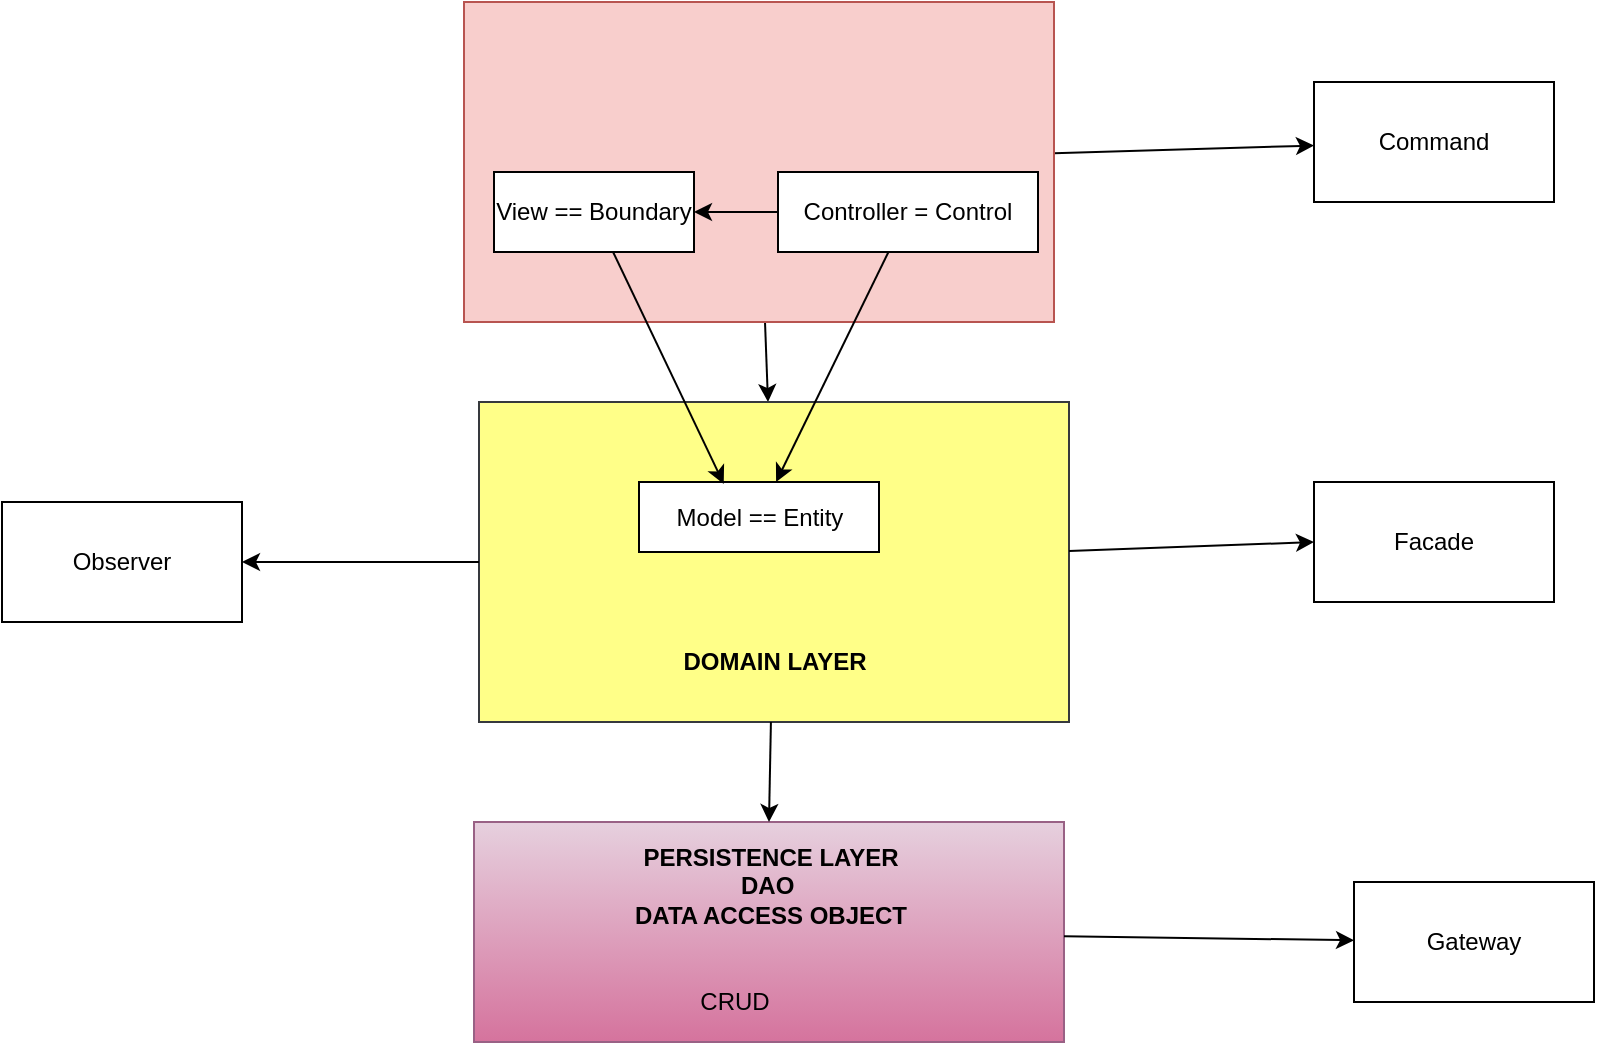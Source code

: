 <mxfile version="13.9.9" type="device" pages="2"><diagram id="Dtz7SK6dMWjj3EiKifSY" name="Three_layer"><mxGraphModel dx="1264" dy="-585" grid="1" gridSize="10" guides="1" tooltips="1" connect="1" arrows="1" fold="1" page="1" pageScale="1" pageWidth="827" pageHeight="1169" math="0" shadow="0"><root><mxCell id="0"/><mxCell id="1" parent="0"/><mxCell id="yiZ0MED79BetfAv9auuP-5" style="edgeStyle=none;rounded=0;orthogonalLoop=1;jettySize=auto;html=1;" edge="1" parent="1" source="yiZ0MED79BetfAv9auuP-6" target="yiZ0MED79BetfAv9auuP-15"><mxGeometry relative="1" as="geometry"/></mxCell><mxCell id="yiZ0MED79BetfAv9auuP-28" style="rounded=0;orthogonalLoop=1;jettySize=auto;html=1;" edge="1" parent="1" source="yiZ0MED79BetfAv9auuP-6" target="yiZ0MED79BetfAv9auuP-23"><mxGeometry relative="1" as="geometry"/></mxCell><mxCell id="yiZ0MED79BetfAv9auuP-6" value="" style="whiteSpace=wrap;html=1;fillColor=#f8cecc;strokeColor=#b85450;" vertex="1" parent="1"><mxGeometry x="585" y="1300" width="295" height="160" as="geometry"/></mxCell><mxCell id="yiZ0MED79BetfAv9auuP-7" value="View == Boundary&lt;br&gt;" style="whiteSpace=wrap;html=1;" vertex="1" parent="1"><mxGeometry x="600" y="1385" width="100" height="40" as="geometry"/></mxCell><mxCell id="yiZ0MED79BetfAv9auuP-8" style="edgeStyle=none;rounded=0;orthogonalLoop=1;jettySize=auto;html=1;entryX=1;entryY=0.5;entryDx=0;entryDy=0;" edge="1" parent="1" source="yiZ0MED79BetfAv9auuP-9" target="yiZ0MED79BetfAv9auuP-7"><mxGeometry relative="1" as="geometry"/></mxCell><mxCell id="yiZ0MED79BetfAv9auuP-9" value="Controller = Control" style="whiteSpace=wrap;html=1;" vertex="1" parent="1"><mxGeometry x="742" y="1385" width="130" height="40" as="geometry"/></mxCell><mxCell id="yiZ0MED79BetfAv9auuP-10" value="" style="group" vertex="1" connectable="0" parent="1"><mxGeometry x="590" y="1710" width="295" height="110" as="geometry"/></mxCell><mxCell id="yiZ0MED79BetfAv9auuP-11" value="" style="whiteSpace=wrap;html=1;fillColor=#e6d0de;strokeColor=#996185;gradientColor=#d5739d;" vertex="1" parent="yiZ0MED79BetfAv9auuP-10"><mxGeometry width="295" height="110" as="geometry"/></mxCell><mxCell id="yiZ0MED79BetfAv9auuP-12" value="&lt;span style=&quot;&quot;&gt;PERSISTENCE LAYER&lt;br&gt;DAO&amp;nbsp;&lt;br&gt;DATA ACCESS OBJECT&lt;br&gt;&lt;/span&gt;" style="text;html=1;align=center;verticalAlign=middle;resizable=0;points=[];autosize=1;strokeColor=none;fillColor=none;fontStyle=1" vertex="1" parent="yiZ0MED79BetfAv9auuP-10"><mxGeometry x="72.5" y="6.875" width="150" height="50" as="geometry"/></mxCell><mxCell id="yiZ0MED79BetfAv9auuP-13" value="CRUD" style="text;html=1;align=center;verticalAlign=middle;resizable=0;points=[];autosize=1;strokeColor=none;fillColor=none;" vertex="1" parent="yiZ0MED79BetfAv9auuP-10"><mxGeometry x="105" y="80" width="50" height="20" as="geometry"/></mxCell><mxCell id="yiZ0MED79BetfAv9auuP-14" value="" style="group" vertex="1" connectable="0" parent="1"><mxGeometry x="592.5" y="1500" width="295" height="160" as="geometry"/></mxCell><mxCell id="yiZ0MED79BetfAv9auuP-15" value="" style="whiteSpace=wrap;html=1;fillColor=#ffff88;strokeColor=#36393d;" vertex="1" parent="yiZ0MED79BetfAv9auuP-14"><mxGeometry width="295" height="160" as="geometry"/></mxCell><mxCell id="yiZ0MED79BetfAv9auuP-16" value="Model == Entity" style="whiteSpace=wrap;html=1;" vertex="1" parent="yiZ0MED79BetfAv9auuP-14"><mxGeometry x="80" y="40" width="120" height="35" as="geometry"/></mxCell><mxCell id="yiZ0MED79BetfAv9auuP-17" value="&lt;span style=&quot;&quot;&gt;DOMAIN LAYER&lt;/span&gt;" style="text;html=1;align=center;verticalAlign=middle;resizable=0;points=[];autosize=1;strokeColor=none;fillColor=none;fontStyle=1" vertex="1" parent="yiZ0MED79BetfAv9auuP-14"><mxGeometry x="92.5" y="120" width="110" height="20" as="geometry"/></mxCell><mxCell id="yiZ0MED79BetfAv9auuP-18" style="edgeStyle=none;rounded=0;orthogonalLoop=1;jettySize=auto;html=1;entryX=0.353;entryY=0.027;entryDx=0;entryDy=0;entryPerimeter=0;" edge="1" parent="1" source="yiZ0MED79BetfAv9auuP-7" target="yiZ0MED79BetfAv9auuP-16"><mxGeometry relative="1" as="geometry"/></mxCell><mxCell id="yiZ0MED79BetfAv9auuP-19" style="edgeStyle=none;rounded=0;orthogonalLoop=1;jettySize=auto;html=1;" edge="1" parent="1" source="yiZ0MED79BetfAv9auuP-9" target="yiZ0MED79BetfAv9auuP-16"><mxGeometry relative="1" as="geometry"/></mxCell><mxCell id="yiZ0MED79BetfAv9auuP-20" value="Facade" style="whiteSpace=wrap;html=1;" vertex="1" parent="1"><mxGeometry x="1010" y="1540" width="120" height="60" as="geometry"/></mxCell><mxCell id="yiZ0MED79BetfAv9auuP-21" value="Gateway" style="whiteSpace=wrap;html=1;" vertex="1" parent="1"><mxGeometry x="1030" y="1740" width="120" height="60" as="geometry"/></mxCell><mxCell id="yiZ0MED79BetfAv9auuP-22" value="Observer" style="whiteSpace=wrap;html=1;" vertex="1" parent="1"><mxGeometry x="354" y="1550" width="120" height="60" as="geometry"/></mxCell><mxCell id="yiZ0MED79BetfAv9auuP-23" value="Command" style="whiteSpace=wrap;html=1;" vertex="1" parent="1"><mxGeometry x="1010" y="1340" width="120" height="60" as="geometry"/></mxCell><mxCell id="yiZ0MED79BetfAv9auuP-24" style="rounded=0;orthogonalLoop=1;jettySize=auto;html=1;" edge="1" parent="1" source="yiZ0MED79BetfAv9auuP-11" target="yiZ0MED79BetfAv9auuP-21"><mxGeometry relative="1" as="geometry"/></mxCell><mxCell id="yiZ0MED79BetfAv9auuP-26" style="rounded=0;orthogonalLoop=1;jettySize=auto;html=1;" edge="1" parent="1" source="yiZ0MED79BetfAv9auuP-15" target="yiZ0MED79BetfAv9auuP-22"><mxGeometry relative="1" as="geometry"/></mxCell><mxCell id="yiZ0MED79BetfAv9auuP-27" style="rounded=0;orthogonalLoop=1;jettySize=auto;html=1;entryX=0;entryY=0.5;entryDx=0;entryDy=0;" edge="1" parent="1" source="yiZ0MED79BetfAv9auuP-15" target="yiZ0MED79BetfAv9auuP-20"><mxGeometry relative="1" as="geometry"/></mxCell><mxCell id="yiZ0MED79BetfAv9auuP-29" style="edgeStyle=none;rounded=0;orthogonalLoop=1;jettySize=auto;html=1;entryX=0.5;entryY=0;entryDx=0;entryDy=0;" edge="1" parent="1"><mxGeometry relative="1" as="geometry"><mxPoint x="738.462" y="1660" as="sourcePoint"/><mxPoint x="737.5" y="1710" as="targetPoint"/></mxGeometry></mxCell></root></mxGraphModel></diagram><diagram id="M3-wKQdQT43yOIA0Qz7_" name="ThucPham"><mxGraphModel dx="2633" dy="2003" grid="1" gridSize="10" guides="1" tooltips="1" connect="1" arrows="1" fold="1" page="1" pageScale="1" pageWidth="827" pageHeight="1169" math="0" shadow="0"><root><mxCell id="7V-Ts4tCXjbF2OSHMv5q-0"/><mxCell id="7V-Ts4tCXjbF2OSHMv5q-1" parent="7V-Ts4tCXjbF2OSHMv5q-0"/><mxCell id="TzMF22bhGlBpTqgE8WcV-0" value="&lt;&lt;interface&gt;&gt;&#10;HangTP_DAO" style="swimlane;fontStyle=3;align=center;verticalAlign=top;childLayout=stackLayout;horizontal=1;startSize=40;horizontalStack=0;resizeParent=1;resizeParentMax=0;resizeLast=0;collapsible=1;marginBottom=0;" vertex="1" parent="7V-Ts4tCXjbF2OSHMv5q-1"><mxGeometry x="-90" y="170" width="160" height="120" as="geometry"/></mxCell><mxCell id="TzMF22bhGlBpTqgE8WcV-3" value="+ addTP: void&#10;+ updateTP: void&#10;+ deleteTP: void&#10;+ getTPOneWeek: List&#10;+ getAllTP: List" style="text;strokeColor=none;fillColor=none;align=left;verticalAlign=top;spacingLeft=4;spacingRight=4;overflow=hidden;rotatable=0;points=[[0,0.5],[1,0.5]];portConstraint=eastwest;" vertex="1" parent="TzMF22bhGlBpTqgE8WcV-0"><mxGeometry y="40" width="160" height="80" as="geometry"/></mxCell><mxCell id="TzMF22bhGlBpTqgE8WcV-12" value="&lt;&lt;interface&gt;&gt;&#10;HangTP_Gateway" style="swimlane;fontStyle=3;align=center;verticalAlign=top;childLayout=stackLayout;horizontal=1;startSize=40;horizontalStack=0;resizeParent=1;resizeParentMax=0;resizeLast=0;collapsible=1;marginBottom=0;" vertex="1" parent="7V-Ts4tCXjbF2OSHMv5q-1"><mxGeometry x="220" y="180" width="160" height="120" as="geometry"/></mxCell><mxCell id="TzMF22bhGlBpTqgE8WcV-13" value="+ addTP: void&#10;+ updateTP: void&#10;+ deleteTP: void&#10;+ getTPOneWeek: List&#10;+ getAllTP: List" style="text;strokeColor=none;fillColor=none;align=left;verticalAlign=top;spacingLeft=4;spacingRight=4;overflow=hidden;rotatable=0;points=[[0,0.5],[1,0.5]];portConstraint=eastwest;" vertex="1" parent="TzMF22bhGlBpTqgE8WcV-12"><mxGeometry y="40" width="160" height="80" as="geometry"/></mxCell><mxCell id="TzMF22bhGlBpTqgE8WcV-14" value="HangTP_DAOImpl" style="swimlane;fontStyle=0;align=center;verticalAlign=top;childLayout=stackLayout;horizontal=1;startSize=40;horizontalStack=0;resizeParent=1;resizeParentMax=0;resizeLast=0;collapsible=1;marginBottom=0;" vertex="1" parent="7V-Ts4tCXjbF2OSHMv5q-1"><mxGeometry x="-30" y="430" width="160" height="130" as="geometry"/></mxCell><mxCell id="TzMF22bhGlBpTqgE8WcV-15" value="+ addTP: void&#10;+ updateTP: void&#10;+ deleteTP: void&#10;+ getTPOneWeek: List&#10;+ getAllTP: List" style="text;strokeColor=none;fillColor=none;align=left;verticalAlign=top;spacingLeft=4;spacingRight=4;overflow=hidden;rotatable=0;points=[[0,0.5],[1,0.5]];portConstraint=eastwest;" vertex="1" parent="TzMF22bhGlBpTqgE8WcV-14"><mxGeometry y="40" width="160" height="90" as="geometry"/></mxCell><mxCell id="TzMF22bhGlBpTqgE8WcV-16" value="" style="endArrow=block;dashed=1;endFill=0;endSize=12;html=1;exitX=0.5;exitY=0;exitDx=0;exitDy=0;" edge="1" parent="7V-Ts4tCXjbF2OSHMv5q-1" source="TzMF22bhGlBpTqgE8WcV-14" target="TzMF22bhGlBpTqgE8WcV-3"><mxGeometry width="160" relative="1" as="geometry"><mxPoint x="330" y="300" as="sourcePoint"/><mxPoint x="490" y="300" as="targetPoint"/></mxGeometry></mxCell><mxCell id="TzMF22bhGlBpTqgE8WcV-17" value="HangTP_JdbcGateway" style="swimlane;fontStyle=0;align=center;verticalAlign=top;childLayout=stackLayout;horizontal=1;startSize=40;horizontalStack=0;resizeParent=1;resizeParentMax=0;resizeLast=0;collapsible=1;marginBottom=0;" vertex="1" parent="7V-Ts4tCXjbF2OSHMv5q-1"><mxGeometry x="260" y="430" width="160" height="156" as="geometry"/></mxCell><mxCell id="TzMF22bhGlBpTqgE8WcV-22" value="- connection: Connection" style="text;strokeColor=none;fillColor=none;align=left;verticalAlign=top;spacingLeft=4;spacingRight=4;overflow=hidden;rotatable=0;points=[[0,0.5],[1,0.5]];portConstraint=eastwest;" vertex="1" parent="TzMF22bhGlBpTqgE8WcV-17"><mxGeometry y="40" width="160" height="26" as="geometry"/></mxCell><mxCell id="TzMF22bhGlBpTqgE8WcV-18" value="+ addTP: void&#10;+ updateTP: void&#10;+ deleteTP: void&#10;+ getTPOneWeek: List&#10;+ getAllTP: List" style="text;strokeColor=none;fillColor=none;align=left;verticalAlign=top;spacingLeft=4;spacingRight=4;overflow=hidden;rotatable=0;points=[[0,0.5],[1,0.5]];portConstraint=eastwest;" vertex="1" parent="TzMF22bhGlBpTqgE8WcV-17"><mxGeometry y="66" width="160" height="90" as="geometry"/></mxCell><mxCell id="TzMF22bhGlBpTqgE8WcV-19" value="" style="endArrow=open;endFill=1;endSize=12;html=1;exitX=0.75;exitY=0;exitDx=0;exitDy=0;entryX=0;entryY=0.5;entryDx=0;entryDy=0;" edge="1" parent="7V-Ts4tCXjbF2OSHMv5q-1" source="TzMF22bhGlBpTqgE8WcV-14" target="TzMF22bhGlBpTqgE8WcV-13"><mxGeometry width="160" relative="1" as="geometry"><mxPoint x="330" y="300" as="sourcePoint"/><mxPoint x="490" y="300" as="targetPoint"/></mxGeometry></mxCell><mxCell id="TzMF22bhGlBpTqgE8WcV-20" value="tp_GatewayRemote" style="edgeLabel;html=1;align=center;verticalAlign=middle;resizable=0;points=[];" vertex="1" connectable="0" parent="TzMF22bhGlBpTqgE8WcV-19"><mxGeometry x="-0.229" relative="1" as="geometry"><mxPoint x="30.19" y="-44.86" as="offset"/></mxGeometry></mxCell><mxCell id="TzMF22bhGlBpTqgE8WcV-21" value="" style="endArrow=block;dashed=1;endFill=0;endSize=12;html=1;exitX=0.461;exitY=-0.02;exitDx=0;exitDy=0;exitPerimeter=0;" edge="1" parent="7V-Ts4tCXjbF2OSHMv5q-1" source="TzMF22bhGlBpTqgE8WcV-17"><mxGeometry width="160" relative="1" as="geometry"><mxPoint x="60" y="440" as="sourcePoint"/><mxPoint x="323" y="300" as="targetPoint"/></mxGeometry></mxCell><mxCell id="TzMF22bhGlBpTqgE8WcV-23" value="&lt;&lt;interface&gt;&gt;&#10;TP_Service" style="swimlane;fontStyle=3;align=center;verticalAlign=top;childLayout=stackLayout;horizontal=1;startSize=40;horizontalStack=0;resizeParent=1;resizeParentMax=0;resizeLast=0;collapsible=1;marginBottom=0;" vertex="1" parent="7V-Ts4tCXjbF2OSHMv5q-1"><mxGeometry x="254" y="-150" width="160" height="120" as="geometry"/></mxCell><mxCell id="TzMF22bhGlBpTqgE8WcV-24" value="+ addTP: void&#10;+ updateTP: void&#10;+ deleteTP: void&#10;+ getTPOneWeek: List&#10;+ getAllTP: List" style="text;strokeColor=none;fillColor=none;align=left;verticalAlign=top;spacingLeft=4;spacingRight=4;overflow=hidden;rotatable=0;points=[[0,0.5],[1,0.5]];portConstraint=eastwest;" vertex="1" parent="TzMF22bhGlBpTqgE8WcV-23"><mxGeometry y="40" width="160" height="80" as="geometry"/></mxCell><mxCell id="TzMF22bhGlBpTqgE8WcV-25" value="TP_ServiceImpl&#10;" style="swimlane;fontStyle=1;align=center;verticalAlign=top;childLayout=stackLayout;horizontal=1;startSize=26;horizontalStack=0;resizeParent=1;resizeParentMax=0;resizeLast=0;collapsible=1;marginBottom=0;" vertex="1" parent="7V-Ts4tCXjbF2OSHMv5q-1"><mxGeometry x="-40" y="-100" width="170" height="124" as="geometry"/></mxCell><mxCell id="TzMF22bhGlBpTqgE8WcV-27" value="" style="line;strokeWidth=1;fillColor=none;align=left;verticalAlign=middle;spacingTop=-1;spacingLeft=3;spacingRight=3;rotatable=0;labelPosition=right;points=[];portConstraint=eastwest;" vertex="1" parent="TzMF22bhGlBpTqgE8WcV-25"><mxGeometry y="26" width="170" height="8" as="geometry"/></mxCell><mxCell id="TzMF22bhGlBpTqgE8WcV-28" value="+ TP_ServiceImpl: constructor&#10;+ addTP: void&#10;+ updateTP: void&#10;+ deleteTP: void&#10;+ getTPOneWeek: List&#10;+ getAllTP: List" style="text;strokeColor=none;fillColor=none;align=left;verticalAlign=top;spacingLeft=4;spacingRight=4;overflow=hidden;rotatable=0;points=[[0,0.5],[1,0.5]];portConstraint=eastwest;" vertex="1" parent="TzMF22bhGlBpTqgE8WcV-25"><mxGeometry y="34" width="170" height="90" as="geometry"/></mxCell><mxCell id="TzMF22bhGlBpTqgE8WcV-30" value="" style="endArrow=block;dashed=1;endFill=0;endSize=12;html=1;exitX=1;exitY=0.5;exitDx=0;exitDy=0;" edge="1" parent="7V-Ts4tCXjbF2OSHMv5q-1" source="TzMF22bhGlBpTqgE8WcV-28" target="TzMF22bhGlBpTqgE8WcV-24"><mxGeometry width="160" relative="1" as="geometry"><mxPoint x="-276.24" y="-23.12" as="sourcePoint"/><mxPoint x="20" y="-190" as="targetPoint"/></mxGeometry></mxCell><mxCell id="TzMF22bhGlBpTqgE8WcV-31" value="" style="endArrow=open;endFill=1;endSize=12;html=1;exitX=0.409;exitY=1.02;exitDx=0;exitDy=0;exitPerimeter=0;entryX=0.5;entryY=0;entryDx=0;entryDy=0;" edge="1" parent="7V-Ts4tCXjbF2OSHMv5q-1" source="TzMF22bhGlBpTqgE8WcV-28" target="TzMF22bhGlBpTqgE8WcV-0"><mxGeometry width="160" relative="1" as="geometry"><mxPoint x="320" y="10" as="sourcePoint"/><mxPoint x="480" y="10" as="targetPoint"/></mxGeometry></mxCell><mxCell id="TzMF22bhGlBpTqgE8WcV-32" value="tp_DAORemote" style="edgeLabel;html=1;align=center;verticalAlign=middle;resizable=0;points=[];" vertex="1" connectable="0" parent="TzMF22bhGlBpTqgE8WcV-31"><mxGeometry x="0.227" relative="1" as="geometry"><mxPoint as="offset"/></mxGeometry></mxCell><mxCell id="TzMF22bhGlBpTqgE8WcV-33" value="ThucPham" style="swimlane;fontStyle=1;align=center;verticalAlign=top;childLayout=stackLayout;horizontal=1;startSize=26;horizontalStack=0;resizeParent=1;resizeParentMax=0;resizeLast=0;collapsible=1;marginBottom=0;" vertex="1" parent="7V-Ts4tCXjbF2OSHMv5q-1"><mxGeometry x="-449.29" y="-15" width="160" height="114" as="geometry"/></mxCell><mxCell id="TzMF22bhGlBpTqgE8WcV-34" value="- ngaySanXuat: Date&#10;- ngayHetHan: Date&#10;- nhaSanXuat: String" style="text;strokeColor=none;fillColor=none;align=left;verticalAlign=top;spacingLeft=4;spacingRight=4;overflow=hidden;rotatable=0;points=[[0,0.5],[1,0.5]];portConstraint=eastwest;" vertex="1" parent="TzMF22bhGlBpTqgE8WcV-33"><mxGeometry y="26" width="160" height="54" as="geometry"/></mxCell><mxCell id="TzMF22bhGlBpTqgE8WcV-35" value="" style="line;strokeWidth=1;fillColor=none;align=left;verticalAlign=middle;spacingTop=-1;spacingLeft=3;spacingRight=3;rotatable=0;labelPosition=right;points=[];portConstraint=eastwest;" vertex="1" parent="TzMF22bhGlBpTqgE8WcV-33"><mxGeometry y="80" width="160" height="8" as="geometry"/></mxCell><mxCell id="TzMF22bhGlBpTqgE8WcV-36" value="+ VAT(): double" style="text;strokeColor=none;fillColor=none;align=left;verticalAlign=top;spacingLeft=4;spacingRight=4;overflow=hidden;rotatable=0;points=[[0,0.5],[1,0.5]];portConstraint=eastwest;" vertex="1" parent="TzMF22bhGlBpTqgE8WcV-33"><mxGeometry y="88" width="160" height="26" as="geometry"/></mxCell><mxCell id="TzMF22bhGlBpTqgE8WcV-37" value="KhoHang" style="swimlane;fontStyle=1;align=center;verticalAlign=top;childLayout=stackLayout;horizontal=1;startSize=26;horizontalStack=0;resizeParent=1;resizeParentMax=0;resizeLast=0;collapsible=1;marginBottom=0;" vertex="1" parent="7V-Ts4tCXjbF2OSHMv5q-1"><mxGeometry x="-549.29" y="-220" width="160" height="124" as="geometry"/></mxCell><mxCell id="TzMF22bhGlBpTqgE8WcV-38" value="# id: int&#10;# name: String&#10;# soLuongTon: int&#10;# donGia: double" style="text;strokeColor=none;fillColor=none;align=left;verticalAlign=top;spacingLeft=4;spacingRight=4;overflow=hidden;rotatable=0;points=[[0,0.5],[1,0.5]];portConstraint=eastwest;" vertex="1" parent="TzMF22bhGlBpTqgE8WcV-37"><mxGeometry y="26" width="160" height="64" as="geometry"/></mxCell><mxCell id="TzMF22bhGlBpTqgE8WcV-39" value="" style="line;strokeWidth=1;fillColor=none;align=left;verticalAlign=middle;spacingTop=-1;spacingLeft=3;spacingRight=3;rotatable=0;labelPosition=right;points=[];portConstraint=eastwest;" vertex="1" parent="TzMF22bhGlBpTqgE8WcV-37"><mxGeometry y="90" width="160" height="8" as="geometry"/></mxCell><mxCell id="TzMF22bhGlBpTqgE8WcV-40" value="+ VAT(): double" style="text;strokeColor=none;fillColor=none;align=left;verticalAlign=top;spacingLeft=4;spacingRight=4;overflow=hidden;rotatable=0;points=[[0,0.5],[1,0.5]];portConstraint=eastwest;" vertex="1" parent="TzMF22bhGlBpTqgE8WcV-37"><mxGeometry y="98" width="160" height="26" as="geometry"/></mxCell><mxCell id="TzMF22bhGlBpTqgE8WcV-44" value="Extends" style="endArrow=block;endSize=16;endFill=0;html=1;exitX=0.5;exitY=0;exitDx=0;exitDy=0;" edge="1" parent="7V-Ts4tCXjbF2OSHMv5q-1" source="TzMF22bhGlBpTqgE8WcV-33" target="TzMF22bhGlBpTqgE8WcV-40"><mxGeometry width="160" relative="1" as="geometry"><mxPoint x="20.71" y="50" as="sourcePoint"/><mxPoint x="180.71" y="50" as="targetPoint"/></mxGeometry></mxCell><mxCell id="TzMF22bhGlBpTqgE8WcV-45" value="Publisher" style="swimlane;fontStyle=1;align=center;verticalAlign=top;childLayout=stackLayout;horizontal=1;startSize=26;horizontalStack=0;resizeParent=1;resizeParentMax=0;resizeLast=0;collapsible=1;marginBottom=0;" vertex="1" parent="7V-Ts4tCXjbF2OSHMv5q-1"><mxGeometry x="-269.29" y="-220" width="160" height="90" as="geometry"/></mxCell><mxCell id="TzMF22bhGlBpTqgE8WcV-47" value="" style="line;strokeWidth=1;fillColor=none;align=left;verticalAlign=middle;spacingTop=-1;spacingLeft=3;spacingRight=3;rotatable=0;labelPosition=right;points=[];portConstraint=eastwest;" vertex="1" parent="TzMF22bhGlBpTqgE8WcV-45"><mxGeometry y="26" width="160" height="8" as="geometry"/></mxCell><mxCell id="TzMF22bhGlBpTqgE8WcV-48" value="+ addObserver: void&#10;+ removeObserver: void&#10;+ notifyObserver: void" style="text;strokeColor=none;fillColor=none;align=left;verticalAlign=top;spacingLeft=4;spacingRight=4;overflow=hidden;rotatable=0;points=[[0,0.5],[1,0.5]];portConstraint=eastwest;" vertex="1" parent="TzMF22bhGlBpTqgE8WcV-45"><mxGeometry y="34" width="160" height="56" as="geometry"/></mxCell><mxCell id="TzMF22bhGlBpTqgE8WcV-49" value="Extends" style="endArrow=block;endSize=16;endFill=0;html=1;exitX=1;exitY=0.5;exitDx=0;exitDy=0;entryX=0;entryY=0.5;entryDx=0;entryDy=0;" edge="1" parent="7V-Ts4tCXjbF2OSHMv5q-1" source="TzMF22bhGlBpTqgE8WcV-38" target="TzMF22bhGlBpTqgE8WcV-48"><mxGeometry width="160" relative="1" as="geometry"><mxPoint x="-244.29" y="-10" as="sourcePoint"/><mxPoint x="-239.836" y="-116" as="targetPoint"/></mxGeometry></mxCell><mxCell id="TzMF22bhGlBpTqgE8WcV-50" value="viewTP" style="swimlane;fontStyle=1;align=center;verticalAlign=top;childLayout=stackLayout;horizontal=1;startSize=26;horizontalStack=0;resizeParent=1;resizeParentMax=0;resizeLast=0;collapsible=1;marginBottom=0;" vertex="1" parent="7V-Ts4tCXjbF2OSHMv5q-1"><mxGeometry x="-20" y="-550" width="160" height="86" as="geometry"/></mxCell><mxCell id="TzMF22bhGlBpTqgE8WcV-51" value="+ field: type" style="text;strokeColor=none;fillColor=none;align=left;verticalAlign=top;spacingLeft=4;spacingRight=4;overflow=hidden;rotatable=0;points=[[0,0.5],[1,0.5]];portConstraint=eastwest;" vertex="1" parent="TzMF22bhGlBpTqgE8WcV-50"><mxGeometry y="26" width="160" height="26" as="geometry"/></mxCell><mxCell id="TzMF22bhGlBpTqgE8WcV-52" value="" style="line;strokeWidth=1;fillColor=none;align=left;verticalAlign=middle;spacingTop=-1;spacingLeft=3;spacingRight=3;rotatable=0;labelPosition=right;points=[];portConstraint=eastwest;" vertex="1" parent="TzMF22bhGlBpTqgE8WcV-50"><mxGeometry y="52" width="160" height="8" as="geometry"/></mxCell><mxCell id="TzMF22bhGlBpTqgE8WcV-53" value="+ update(): void" style="text;strokeColor=none;fillColor=none;align=left;verticalAlign=top;spacingLeft=4;spacingRight=4;overflow=hidden;rotatable=0;points=[[0,0.5],[1,0.5]];portConstraint=eastwest;" vertex="1" parent="TzMF22bhGlBpTqgE8WcV-50"><mxGeometry y="60" width="160" height="26" as="geometry"/></mxCell><mxCell id="TzMF22bhGlBpTqgE8WcV-54" value="&lt;&lt;Controller&gt;&gt;" style="swimlane;fontStyle=1;align=center;verticalAlign=top;childLayout=stackLayout;horizontal=1;startSize=26;horizontalStack=0;resizeParent=1;resizeParentMax=0;resizeLast=0;collapsible=1;marginBottom=0;" vertex="1" parent="7V-Ts4tCXjbF2OSHMv5q-1"><mxGeometry x="60" y="-400" width="160" height="86" as="geometry"/></mxCell><mxCell id="TzMF22bhGlBpTqgE8WcV-55" value="+ field: type" style="text;strokeColor=none;fillColor=none;align=left;verticalAlign=top;spacingLeft=4;spacingRight=4;overflow=hidden;rotatable=0;points=[[0,0.5],[1,0.5]];portConstraint=eastwest;" vertex="1" parent="TzMF22bhGlBpTqgE8WcV-54"><mxGeometry y="26" width="160" height="26" as="geometry"/></mxCell><mxCell id="TzMF22bhGlBpTqgE8WcV-56" value="" style="line;strokeWidth=1;fillColor=none;align=left;verticalAlign=middle;spacingTop=-1;spacingLeft=3;spacingRight=3;rotatable=0;labelPosition=right;points=[];portConstraint=eastwest;" vertex="1" parent="TzMF22bhGlBpTqgE8WcV-54"><mxGeometry y="52" width="160" height="8" as="geometry"/></mxCell><mxCell id="TzMF22bhGlBpTqgE8WcV-57" value="+ method(type): type" style="text;strokeColor=none;fillColor=none;align=left;verticalAlign=top;spacingLeft=4;spacingRight=4;overflow=hidden;rotatable=0;points=[[0,0.5],[1,0.5]];portConstraint=eastwest;" vertex="1" parent="TzMF22bhGlBpTqgE8WcV-54"><mxGeometry y="60" width="160" height="26" as="geometry"/></mxCell><mxCell id="TzMF22bhGlBpTqgE8WcV-58" value="" style="endArrow=diamondThin;endFill=1;endSize=24;html=1;entryX=0.571;entryY=1;entryDx=0;entryDy=0;entryPerimeter=0;exitX=0.25;exitY=0;exitDx=0;exitDy=0;" edge="1" parent="7V-Ts4tCXjbF2OSHMv5q-1" source="TzMF22bhGlBpTqgE8WcV-54" target="TzMF22bhGlBpTqgE8WcV-53"><mxGeometry width="160" relative="1" as="geometry"><mxPoint x="30" y="-440" as="sourcePoint"/><mxPoint x="190" y="-440" as="targetPoint"/></mxGeometry></mxCell><mxCell id="TzMF22bhGlBpTqgE8WcV-59" value="" style="endArrow=open;startArrow=circlePlus;endFill=0;startFill=0;endSize=8;html=1;exitX=0.821;exitY=0.969;exitDx=0;exitDy=0;exitPerimeter=0;entryX=0.5;entryY=0;entryDx=0;entryDy=0;" edge="1" parent="7V-Ts4tCXjbF2OSHMv5q-1" source="TzMF22bhGlBpTqgE8WcV-53" target="TzMF22bhGlBpTqgE8WcV-54"><mxGeometry width="160" relative="1" as="geometry"><mxPoint x="30" y="-440" as="sourcePoint"/><mxPoint x="190" y="-440" as="targetPoint"/></mxGeometry></mxCell><mxCell id="TzMF22bhGlBpTqgE8WcV-60" value="JFrame" style="swimlane;fontStyle=1;align=center;verticalAlign=top;childLayout=stackLayout;horizontal=1;startSize=26;horizontalStack=0;resizeParent=1;resizeParentMax=0;resizeLast=0;collapsible=1;marginBottom=0;" vertex="1" parent="7V-Ts4tCXjbF2OSHMv5q-1"><mxGeometry x="-240" y="-700" width="160" height="86" as="geometry"/></mxCell><mxCell id="TzMF22bhGlBpTqgE8WcV-61" value="+ field: type" style="text;strokeColor=none;fillColor=none;align=left;verticalAlign=top;spacingLeft=4;spacingRight=4;overflow=hidden;rotatable=0;points=[[0,0.5],[1,0.5]];portConstraint=eastwest;" vertex="1" parent="TzMF22bhGlBpTqgE8WcV-60"><mxGeometry y="26" width="160" height="26" as="geometry"/></mxCell><mxCell id="TzMF22bhGlBpTqgE8WcV-62" value="" style="line;strokeWidth=1;fillColor=none;align=left;verticalAlign=middle;spacingTop=-1;spacingLeft=3;spacingRight=3;rotatable=0;labelPosition=right;points=[];portConstraint=eastwest;" vertex="1" parent="TzMF22bhGlBpTqgE8WcV-60"><mxGeometry y="52" width="160" height="8" as="geometry"/></mxCell><mxCell id="TzMF22bhGlBpTqgE8WcV-63" value="+ method(type): type" style="text;strokeColor=none;fillColor=none;align=left;verticalAlign=top;spacingLeft=4;spacingRight=4;overflow=hidden;rotatable=0;points=[[0,0.5],[1,0.5]];portConstraint=eastwest;" vertex="1" parent="TzMF22bhGlBpTqgE8WcV-60"><mxGeometry y="60" width="160" height="26" as="geometry"/></mxCell><mxCell id="TzMF22bhGlBpTqgE8WcV-64" value="Extends" style="endArrow=block;endSize=16;endFill=0;html=1;exitX=0;exitY=0;exitDx=0;exitDy=0;entryX=1;entryY=0.5;entryDx=0;entryDy=0;" edge="1" parent="7V-Ts4tCXjbF2OSHMv5q-1" source="TzMF22bhGlBpTqgE8WcV-50" target="TzMF22bhGlBpTqgE8WcV-63"><mxGeometry width="160" relative="1" as="geometry"><mxPoint x="113.08" y="-584.18" as="sourcePoint"/><mxPoint x="6.92" y="-631.004" as="targetPoint"/></mxGeometry></mxCell><mxCell id="TzMF22bhGlBpTqgE8WcV-65" value="" style="endArrow=open;endFill=1;endSize=12;html=1;exitX=0.686;exitY=1.015;exitDx=0;exitDy=0;exitPerimeter=0;entryX=0.25;entryY=0;entryDx=0;entryDy=0;" edge="1" parent="7V-Ts4tCXjbF2OSHMv5q-1" source="TzMF22bhGlBpTqgE8WcV-57" target="TzMF22bhGlBpTqgE8WcV-23"><mxGeometry width="160" relative="1" as="geometry"><mxPoint x="70" y="-210" as="sourcePoint"/><mxPoint x="230" y="-210" as="targetPoint"/></mxGeometry></mxCell><mxCell id="TzMF22bhGlBpTqgE8WcV-71" value="tp_ServiceRemote" style="edgeLabel;html=1;align=center;verticalAlign=middle;resizable=0;points=[];" vertex="1" connectable="0" parent="TzMF22bhGlBpTqgE8WcV-65"><mxGeometry x="0.218" y="1" relative="1" as="geometry"><mxPoint x="13.85" y="12.66" as="offset"/></mxGeometry></mxCell><mxCell id="TzMF22bhGlBpTqgE8WcV-66" value="" style="endArrow=open;endFill=1;endSize=12;html=1;exitX=0;exitY=0.5;exitDx=0;exitDy=0;entryX=1;entryY=0.5;entryDx=0;entryDy=0;" edge="1" parent="7V-Ts4tCXjbF2OSHMv5q-1" source="TzMF22bhGlBpTqgE8WcV-55" target="TzMF22bhGlBpTqgE8WcV-48"><mxGeometry width="160" relative="1" as="geometry"><mxPoint x="80" y="-200" as="sourcePoint"/><mxPoint x="240" y="-200" as="targetPoint"/></mxGeometry></mxCell><mxCell id="TzMF22bhGlBpTqgE8WcV-72" value="publisherRemote" style="edgeLabel;html=1;align=center;verticalAlign=middle;resizable=0;points=[];" vertex="1" connectable="0" parent="TzMF22bhGlBpTqgE8WcV-66"><mxGeometry x="0.165" y="-2" relative="1" as="geometry"><mxPoint as="offset"/></mxGeometry></mxCell><mxCell id="TzMF22bhGlBpTqgE8WcV-74" value="&lt;&lt;interface&gt;&gt;&#10;Subcriber&#10;" style="swimlane;fontStyle=3;align=center;verticalAlign=top;childLayout=stackLayout;horizontal=1;startSize=40;horizontalStack=0;resizeParent=1;resizeParentMax=0;resizeLast=0;collapsible=1;marginBottom=0;" vertex="1" parent="7V-Ts4tCXjbF2OSHMv5q-1"><mxGeometry x="300" y="-640" width="160" height="74" as="geometry"/></mxCell><mxCell id="TzMF22bhGlBpTqgE8WcV-76" value="" style="line;strokeWidth=1;fillColor=none;align=left;verticalAlign=middle;spacingTop=-1;spacingLeft=3;spacingRight=3;rotatable=0;labelPosition=right;points=[];portConstraint=eastwest;" vertex="1" parent="TzMF22bhGlBpTqgE8WcV-74"><mxGeometry y="40" width="160" height="8" as="geometry"/></mxCell><mxCell id="TzMF22bhGlBpTqgE8WcV-77" value="+ update(): void" style="text;strokeColor=none;fillColor=none;align=left;verticalAlign=top;spacingLeft=4;spacingRight=4;overflow=hidden;rotatable=0;points=[[0,0.5],[1,0.5]];portConstraint=eastwest;" vertex="1" parent="TzMF22bhGlBpTqgE8WcV-74"><mxGeometry y="48" width="160" height="26" as="geometry"/></mxCell><mxCell id="TzMF22bhGlBpTqgE8WcV-79" value="" style="endArrow=block;dashed=1;endFill=0;endSize=12;html=1;exitX=0.991;exitY=0;exitDx=0;exitDy=0;exitPerimeter=0;entryX=0;entryY=0.5;entryDx=0;entryDy=0;" edge="1" parent="7V-Ts4tCXjbF2OSHMv5q-1" source="TzMF22bhGlBpTqgE8WcV-51" target="TzMF22bhGlBpTqgE8WcV-74"><mxGeometry width="160" relative="1" as="geometry"><mxPoint x="70" y="-410" as="sourcePoint"/><mxPoint x="230" y="-410" as="targetPoint"/></mxGeometry></mxCell></root></mxGraphModel></diagram></mxfile>
